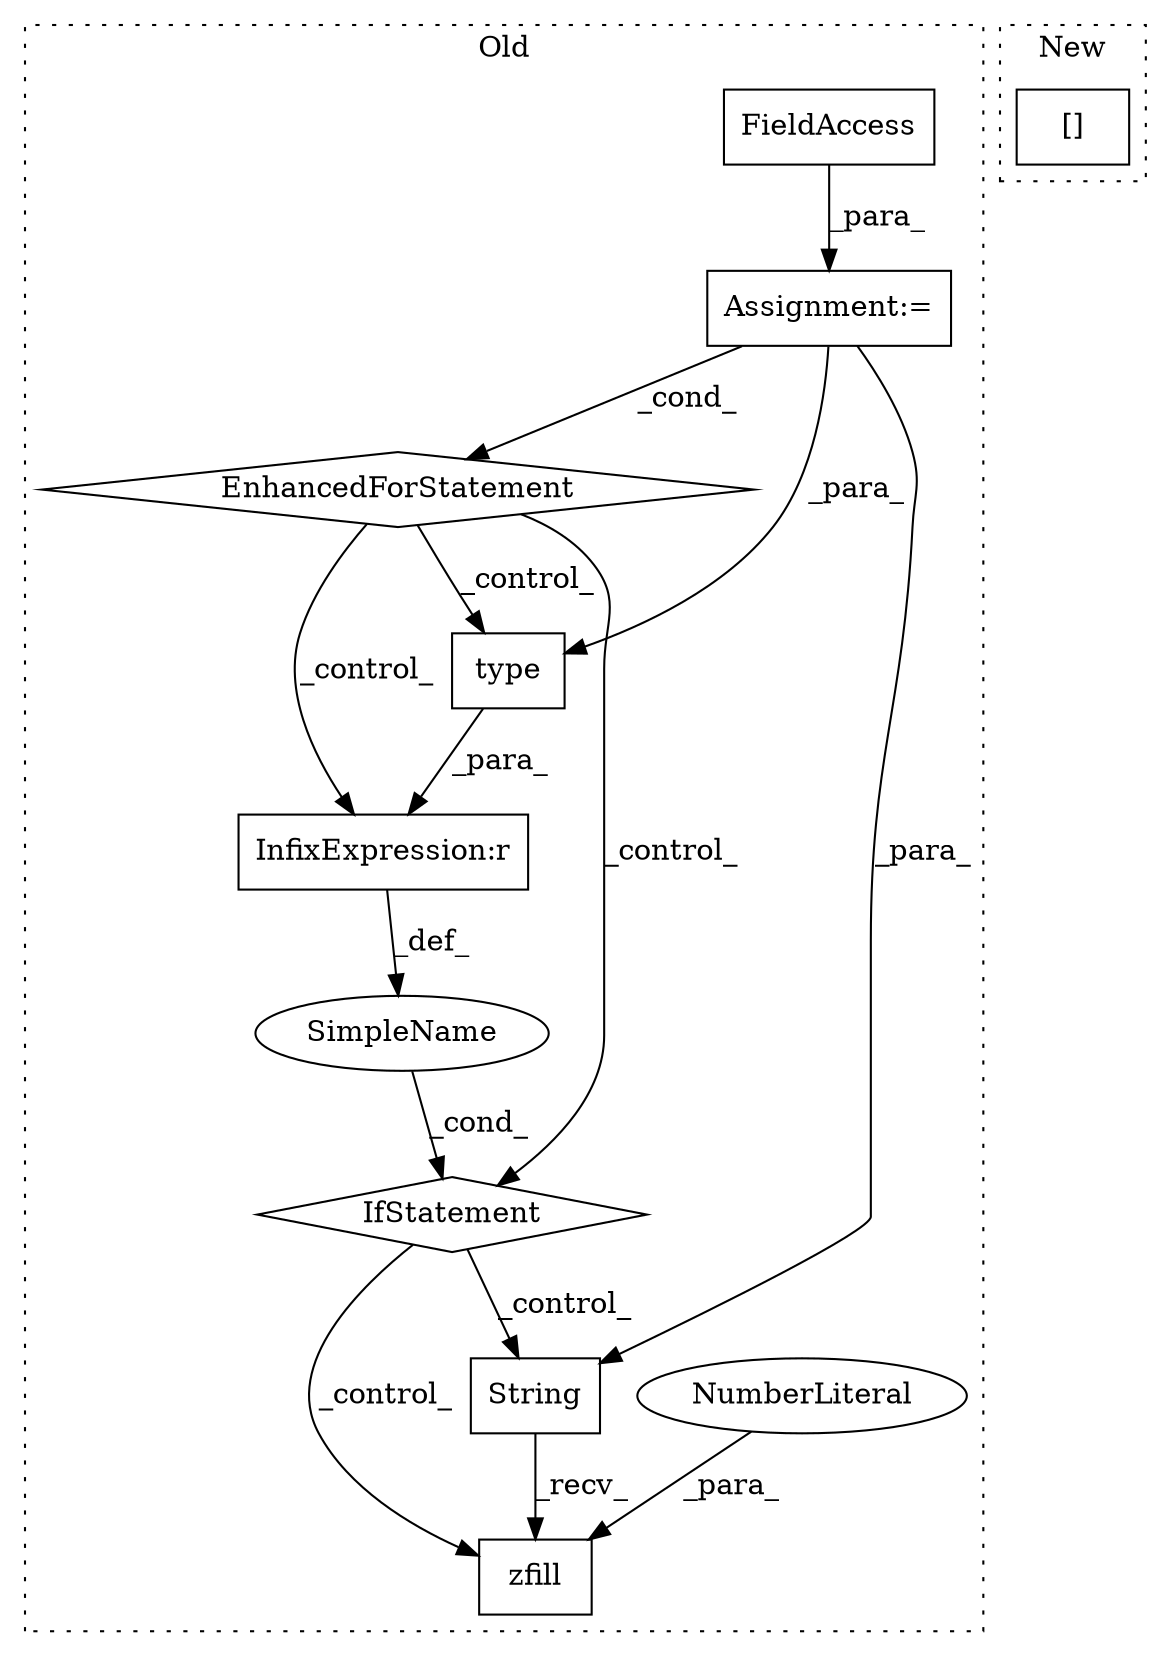 digraph G {
subgraph cluster0 {
1 [label="zfill" a="32" s="8309,8317" l="6,1" shape="box"];
3 [label="String" a="32" s="8294,8307" l="7,1" shape="box"];
4 [label="Assignment:=" a="7" s="8122,8224" l="53,2" shape="box"];
5 [label="EnhancedForStatement" a="70" s="8122,8224" l="53,2" shape="diamond"];
6 [label="NumberLiteral" a="34" s="8315" l="2" shape="ellipse"];
7 [label="type" a="32" s="8238,8249" l="5,1" shape="box"];
8 [label="SimpleName" a="42" s="" l="" shape="ellipse"];
9 [label="InfixExpression:r" a="27" s="8250" l="4" shape="box"];
10 [label="FieldAccess" a="22" s="8188" l="36" shape="box"];
11 [label="IfStatement" a="25" s="8234,8260" l="4,2" shape="diamond"];
label = "Old";
style="dotted";
}
subgraph cluster1 {
2 [label="[]" a="2" s="7420,7441" l="20,1" shape="box"];
label = "New";
style="dotted";
}
3 -> 1 [label="_recv_"];
4 -> 7 [label="_para_"];
4 -> 3 [label="_para_"];
4 -> 5 [label="_cond_"];
5 -> 7 [label="_control_"];
5 -> 9 [label="_control_"];
5 -> 11 [label="_control_"];
6 -> 1 [label="_para_"];
7 -> 9 [label="_para_"];
8 -> 11 [label="_cond_"];
9 -> 8 [label="_def_"];
10 -> 4 [label="_para_"];
11 -> 3 [label="_control_"];
11 -> 1 [label="_control_"];
}